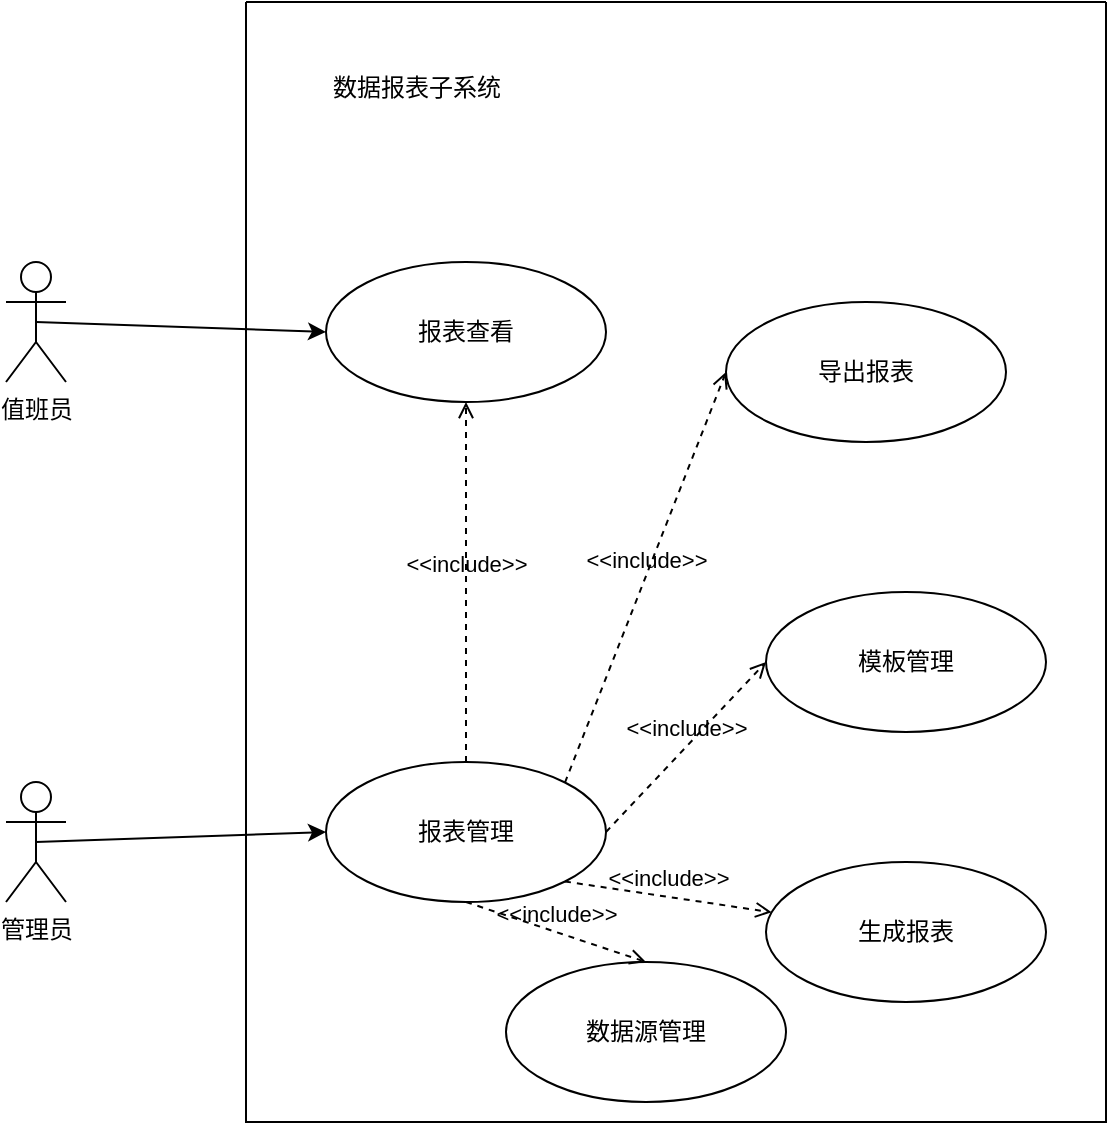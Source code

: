 <mxfile version="26.2.15">
  <diagram name="第 1 页" id="l4DT-7xry1ahDOT3vNn5">
    <mxGraphModel dx="1200" dy="815" grid="1" gridSize="10" guides="1" tooltips="1" connect="1" arrows="1" fold="1" page="1" pageScale="1" pageWidth="827" pageHeight="1169" math="0" shadow="0">
      <root>
        <mxCell id="0" />
        <mxCell id="1" parent="0" />
        <mxCell id="knWO7fLg4ITbGfpKzFss-1" value="" style="swimlane;startSize=0;" parent="1" vertex="1">
          <mxGeometry x="300" y="210" width="430" height="560" as="geometry" />
        </mxCell>
        <mxCell id="knWO7fLg4ITbGfpKzFss-4" value="数据报表子系统" style="text;html=1;align=center;verticalAlign=middle;resizable=0;points=[];autosize=1;strokeColor=none;fillColor=none;" parent="knWO7fLg4ITbGfpKzFss-1" vertex="1">
          <mxGeometry x="30" y="28" width="110" height="30" as="geometry" />
        </mxCell>
        <mxCell id="knWO7fLg4ITbGfpKzFss-5" value="报表查看" style="ellipse;whiteSpace=wrap;html=1;" parent="knWO7fLg4ITbGfpKzFss-1" vertex="1">
          <mxGeometry x="40" y="130" width="140" height="70" as="geometry" />
        </mxCell>
        <mxCell id="knWO7fLg4ITbGfpKzFss-6" value="报表管理" style="ellipse;whiteSpace=wrap;html=1;" parent="knWO7fLg4ITbGfpKzFss-1" vertex="1">
          <mxGeometry x="40" y="380" width="140" height="70" as="geometry" />
        </mxCell>
        <mxCell id="knWO7fLg4ITbGfpKzFss-7" value="模板管理" style="ellipse;whiteSpace=wrap;html=1;" parent="knWO7fLg4ITbGfpKzFss-1" vertex="1">
          <mxGeometry x="260" y="295" width="140" height="70" as="geometry" />
        </mxCell>
        <mxCell id="knWO7fLg4ITbGfpKzFss-8" value="生成报表" style="ellipse;whiteSpace=wrap;html=1;" parent="knWO7fLg4ITbGfpKzFss-1" vertex="1">
          <mxGeometry x="260" y="430" width="140" height="70" as="geometry" />
        </mxCell>
        <mxCell id="knWO7fLg4ITbGfpKzFss-9" value="导出报表" style="ellipse;whiteSpace=wrap;html=1;" parent="knWO7fLg4ITbGfpKzFss-1" vertex="1">
          <mxGeometry x="240" y="150" width="140" height="70" as="geometry" />
        </mxCell>
        <mxCell id="knWO7fLg4ITbGfpKzFss-12" value="&amp;lt;&amp;lt;include&amp;gt;&amp;gt;" style="html=1;verticalAlign=bottom;labelBackgroundColor=none;endArrow=open;endFill=0;dashed=1;rounded=0;exitX=0.5;exitY=0;exitDx=0;exitDy=0;entryX=0.5;entryY=1;entryDx=0;entryDy=0;" parent="knWO7fLg4ITbGfpKzFss-1" source="knWO7fLg4ITbGfpKzFss-6" target="knWO7fLg4ITbGfpKzFss-5" edge="1">
          <mxGeometry width="160" relative="1" as="geometry">
            <mxPoint x="40" y="210" as="sourcePoint" />
            <mxPoint x="200" y="210" as="targetPoint" />
          </mxGeometry>
        </mxCell>
        <mxCell id="knWO7fLg4ITbGfpKzFss-13" value="&amp;lt;&amp;lt;include&amp;gt;&amp;gt;" style="html=1;verticalAlign=bottom;labelBackgroundColor=none;endArrow=open;endFill=0;dashed=1;rounded=0;exitX=1;exitY=0;exitDx=0;exitDy=0;entryX=0;entryY=0.5;entryDx=0;entryDy=0;" parent="knWO7fLg4ITbGfpKzFss-1" source="knWO7fLg4ITbGfpKzFss-6" target="knWO7fLg4ITbGfpKzFss-9" edge="1">
          <mxGeometry width="160" relative="1" as="geometry">
            <mxPoint x="40" y="210" as="sourcePoint" />
            <mxPoint x="200" y="210" as="targetPoint" />
          </mxGeometry>
        </mxCell>
        <mxCell id="knWO7fLg4ITbGfpKzFss-14" value="&amp;lt;&amp;lt;include&amp;gt;&amp;gt;" style="html=1;verticalAlign=bottom;labelBackgroundColor=none;endArrow=open;endFill=0;dashed=1;rounded=0;exitX=1;exitY=0.5;exitDx=0;exitDy=0;entryX=0;entryY=0.5;entryDx=0;entryDy=0;" parent="knWO7fLg4ITbGfpKzFss-1" source="knWO7fLg4ITbGfpKzFss-6" target="knWO7fLg4ITbGfpKzFss-7" edge="1">
          <mxGeometry width="160" relative="1" as="geometry">
            <mxPoint x="40" y="210" as="sourcePoint" />
            <mxPoint x="200" y="210" as="targetPoint" />
          </mxGeometry>
        </mxCell>
        <mxCell id="knWO7fLg4ITbGfpKzFss-15" value="&amp;lt;&amp;lt;include&amp;gt;&amp;gt;" style="html=1;verticalAlign=bottom;labelBackgroundColor=none;endArrow=open;endFill=0;dashed=1;rounded=0;exitX=1;exitY=1;exitDx=0;exitDy=0;" parent="knWO7fLg4ITbGfpKzFss-1" source="knWO7fLg4ITbGfpKzFss-6" target="knWO7fLg4ITbGfpKzFss-8" edge="1">
          <mxGeometry width="160" relative="1" as="geometry">
            <mxPoint x="40" y="210" as="sourcePoint" />
            <mxPoint x="200" y="210" as="targetPoint" />
          </mxGeometry>
        </mxCell>
        <mxCell id="LVLbP65x-7GSIV_pxvCl-1" value="数据源管理" style="ellipse;whiteSpace=wrap;html=1;" vertex="1" parent="knWO7fLg4ITbGfpKzFss-1">
          <mxGeometry x="130" y="480" width="140" height="70" as="geometry" />
        </mxCell>
        <mxCell id="LVLbP65x-7GSIV_pxvCl-2" value="&amp;lt;&amp;lt;include&amp;gt;&amp;gt;" style="html=1;verticalAlign=bottom;labelBackgroundColor=none;endArrow=open;endFill=0;dashed=1;rounded=0;exitX=0.5;exitY=1;exitDx=0;exitDy=0;entryX=0.5;entryY=0;entryDx=0;entryDy=0;" edge="1" parent="knWO7fLg4ITbGfpKzFss-1" source="knWO7fLg4ITbGfpKzFss-6" target="LVLbP65x-7GSIV_pxvCl-1">
          <mxGeometry width="160" relative="1" as="geometry">
            <mxPoint x="-40" y="480" as="sourcePoint" />
            <mxPoint x="120" y="480" as="targetPoint" />
          </mxGeometry>
        </mxCell>
        <mxCell id="knWO7fLg4ITbGfpKzFss-2" value="值班员" style="shape=umlActor;verticalLabelPosition=bottom;verticalAlign=top;html=1;outlineConnect=0;" parent="1" vertex="1">
          <mxGeometry x="180" y="340" width="30" height="60" as="geometry" />
        </mxCell>
        <mxCell id="knWO7fLg4ITbGfpKzFss-3" value="管理员" style="shape=umlActor;verticalLabelPosition=bottom;verticalAlign=top;html=1;outlineConnect=0;" parent="1" vertex="1">
          <mxGeometry x="180" y="600" width="30" height="60" as="geometry" />
        </mxCell>
        <mxCell id="knWO7fLg4ITbGfpKzFss-10" value="" style="endArrow=classic;html=1;rounded=0;exitX=0.5;exitY=0.5;exitDx=0;exitDy=0;exitPerimeter=0;entryX=0;entryY=0.5;entryDx=0;entryDy=0;" parent="1" source="knWO7fLg4ITbGfpKzFss-3" target="knWO7fLg4ITbGfpKzFss-6" edge="1">
          <mxGeometry width="50" height="50" relative="1" as="geometry">
            <mxPoint x="230" y="610" as="sourcePoint" />
            <mxPoint x="280" y="560" as="targetPoint" />
          </mxGeometry>
        </mxCell>
        <mxCell id="knWO7fLg4ITbGfpKzFss-11" value="" style="endArrow=classic;html=1;rounded=0;exitX=0.5;exitY=0.5;exitDx=0;exitDy=0;exitPerimeter=0;entryX=0;entryY=0.5;entryDx=0;entryDy=0;" parent="1" source="knWO7fLg4ITbGfpKzFss-2" target="knWO7fLg4ITbGfpKzFss-5" edge="1">
          <mxGeometry width="50" height="50" relative="1" as="geometry">
            <mxPoint x="390" y="450" as="sourcePoint" />
            <mxPoint x="440" y="400" as="targetPoint" />
          </mxGeometry>
        </mxCell>
      </root>
    </mxGraphModel>
  </diagram>
</mxfile>
